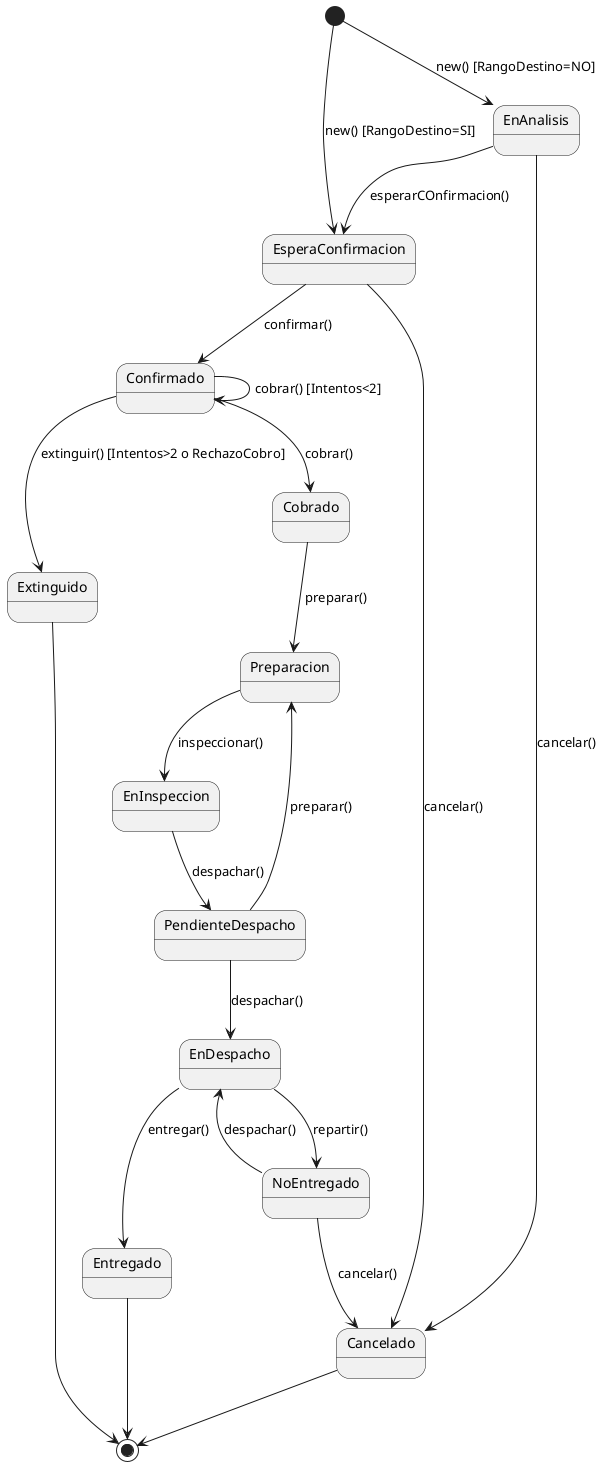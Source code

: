 @startuml pasteleria

[*] --> EsperaConfirmacion : new() [RangoDestino=SI]

[*] --> EnAnalisis : new() [RangoDestino=NO]

EsperaConfirmacion --> Cancelado : cancelar()
EnAnalisis --> Cancelado : cancelar()
EnAnalisis --> EsperaConfirmacion : esperarCOnfirmacion()
EsperaConfirmacion --> Confirmado : confirmar()

Confirmado --> Cobrado : cobrar()
Confirmado --> Extinguido : extinguir() [Intentos>2 o RechazoCobro]
Confirmado --> Confirmado : cobrar() [Intentos<2]
Cobrado --> Preparacion : preparar()

Preparacion --> EnInspeccion : inspeccionar()

EnInspeccion --> PendienteDespacho : despachar()

PendienteDespacho --> Preparacion : preparar()

EnDespacho --> Entregado : entregar()
EnDespacho --> NoEntregado : repartir()
NoEntregado --> EnDespacho: despachar()

NoEntregado --> Cancelado : cancelar()
PendienteDespacho --> EnDespacho : despachar()
Entregado --> [*]
Extinguido --> [*]
Cancelado --> [*]
@enduml